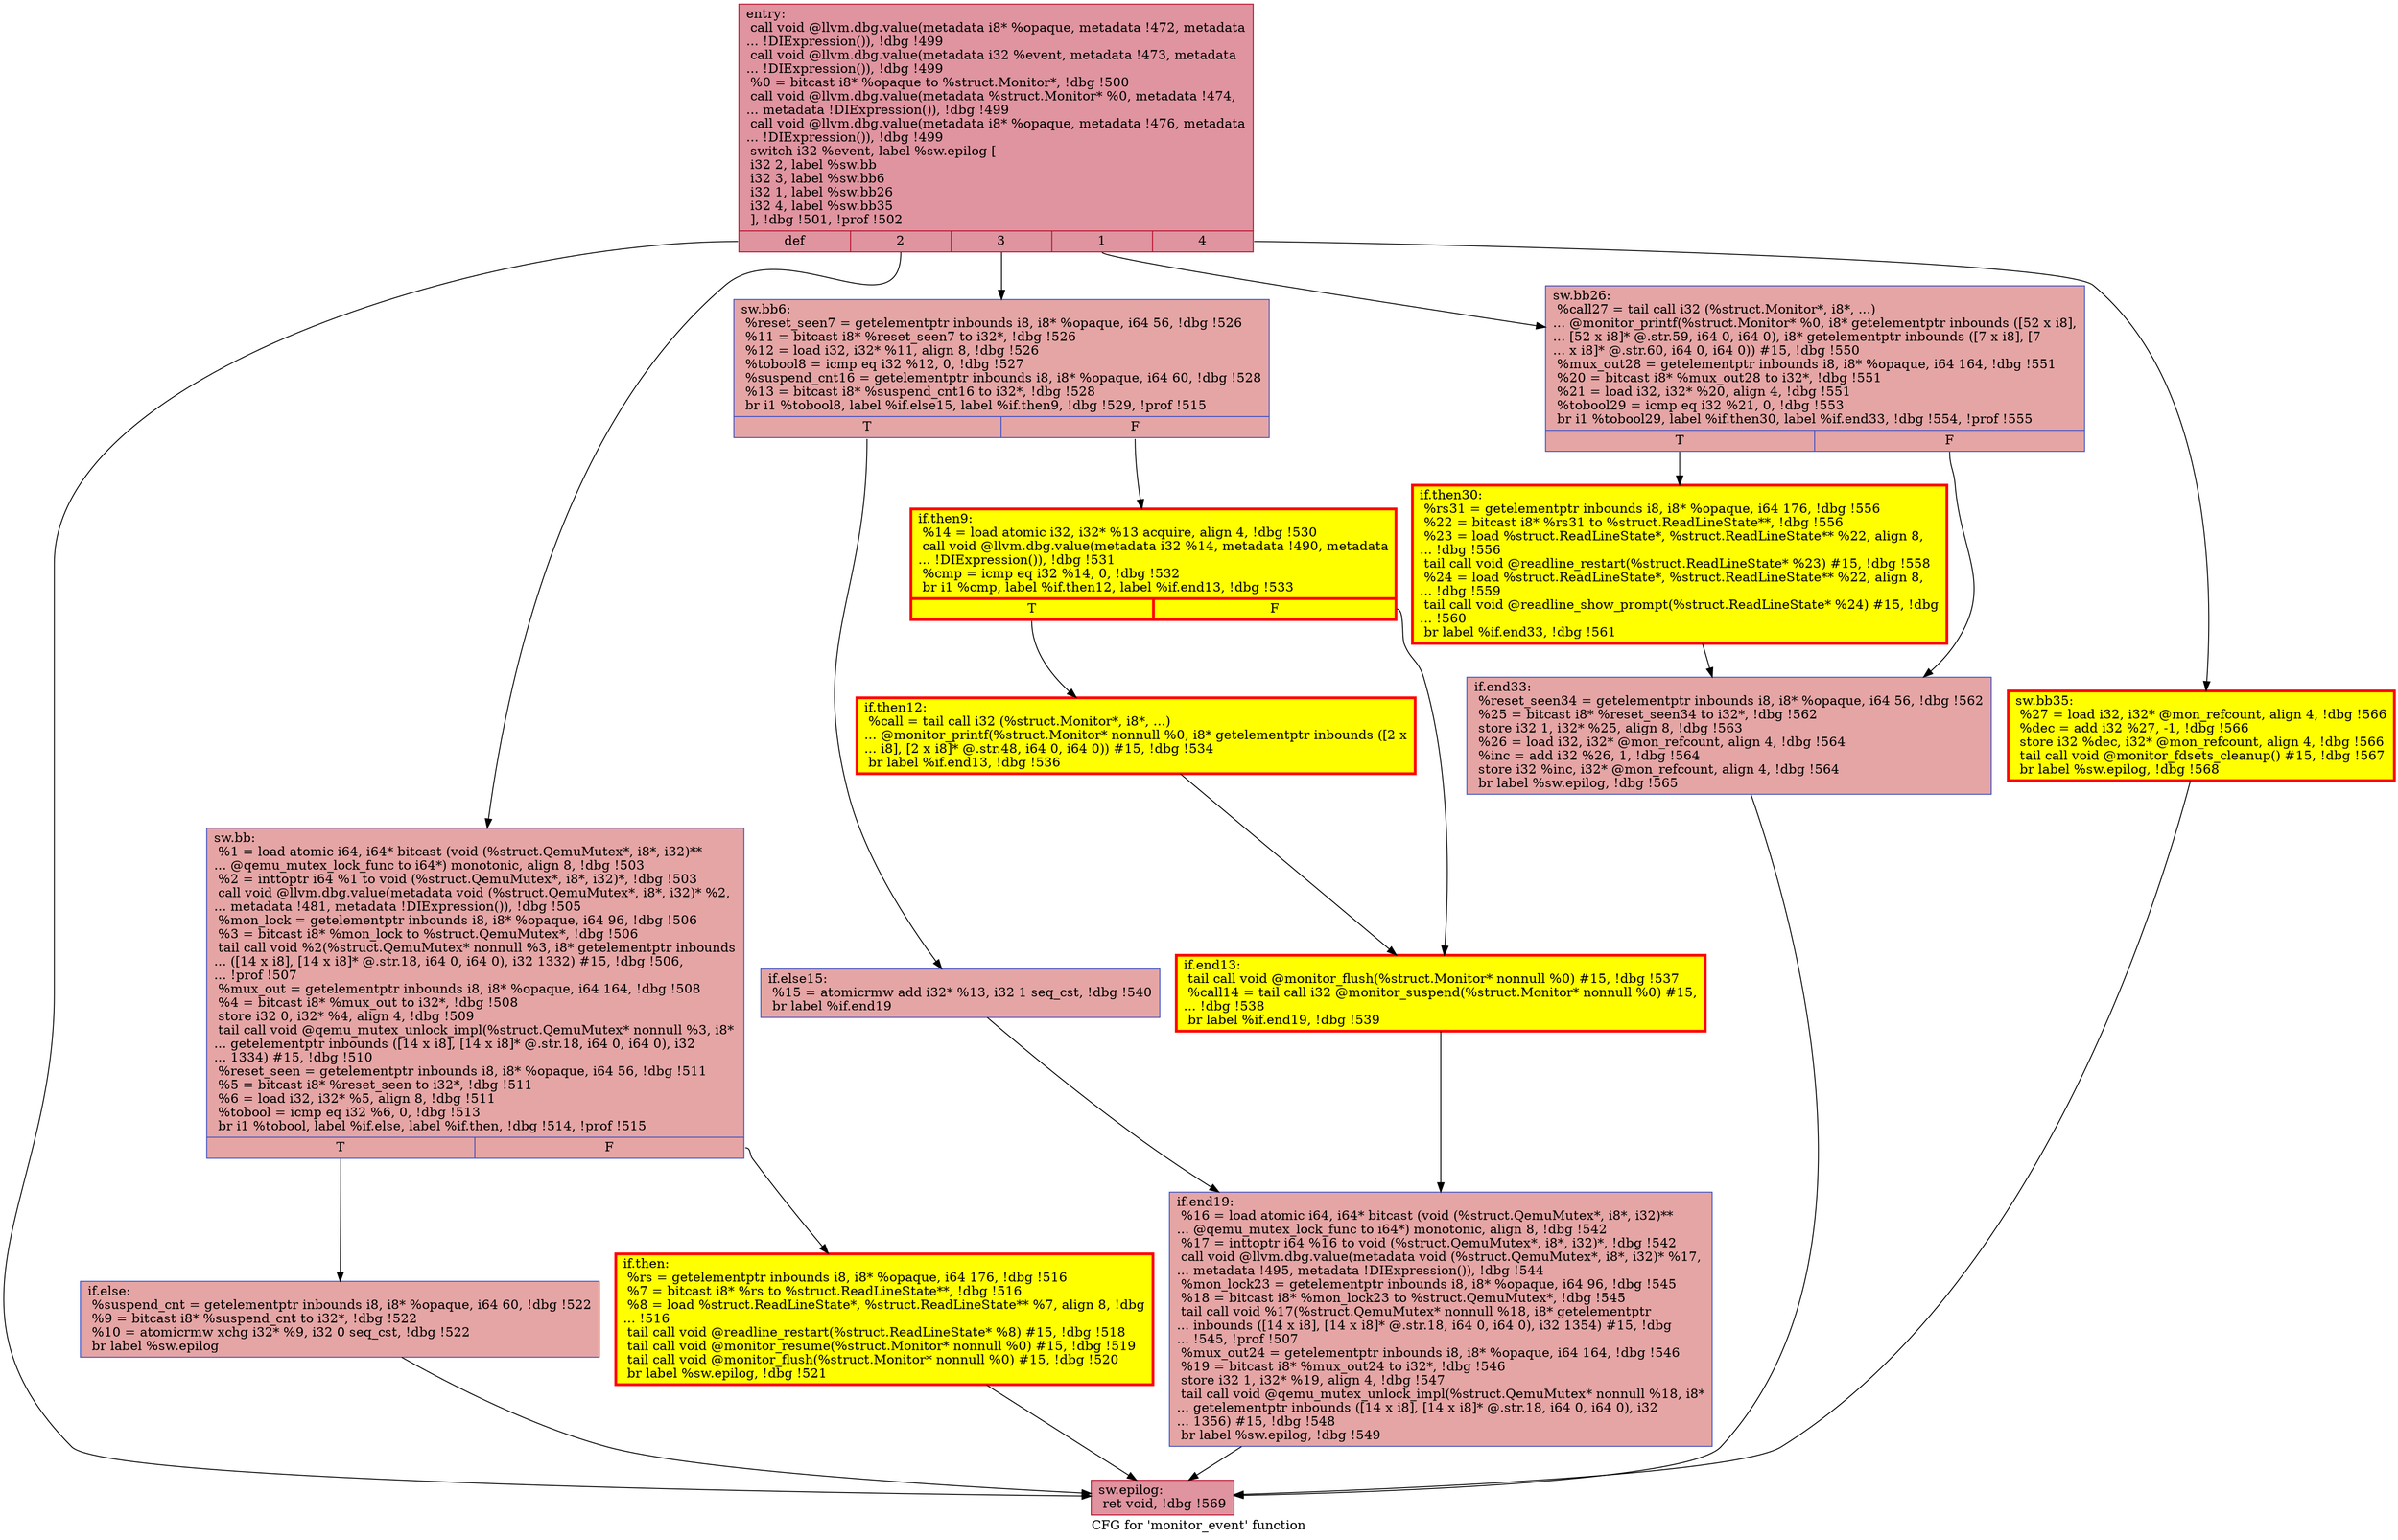 digraph "CFG for 'monitor_event' function" {
	label="CFG for 'monitor_event' function";

	Node0x55b82b401eb0 [shape=record,color="#b70d28ff", style=filled, fillcolor="#b70d2870",label="{entry:\l  call void @llvm.dbg.value(metadata i8* %opaque, metadata !472, metadata\l... !DIExpression()), !dbg !499\l  call void @llvm.dbg.value(metadata i32 %event, metadata !473, metadata\l... !DIExpression()), !dbg !499\l  %0 = bitcast i8* %opaque to %struct.Monitor*, !dbg !500\l  call void @llvm.dbg.value(metadata %struct.Monitor* %0, metadata !474,\l... metadata !DIExpression()), !dbg !499\l  call void @llvm.dbg.value(metadata i8* %opaque, metadata !476, metadata\l... !DIExpression()), !dbg !499\l  switch i32 %event, label %sw.epilog [\l    i32 2, label %sw.bb\l    i32 3, label %sw.bb6\l    i32 1, label %sw.bb26\l    i32 4, label %sw.bb35\l  ], !dbg !501, !prof !502\l|{<s0>def|<s1>2|<s2>3|<s3>1|<s4>4}}"];
	Node0x55b82b401eb0:s0 -> Node0x55b82b40a820;
	Node0x55b82b401eb0:s1 -> Node0x55b82b40ad50;
	Node0x55b82b401eb0:s2 -> Node0x55b82b40e5d0;
	Node0x55b82b401eb0:s3 -> Node0x55b82b411f50;
	Node0x55b82b401eb0:s4 -> Node0x55b82b413720;
	Node0x55b82b40ad50 [shape=record,color="#3d50c3ff", style=filled, fillcolor="#c5333470",label="{sw.bb:                                            \l  %1 = load atomic i64, i64* bitcast (void (%struct.QemuMutex*, i8*, i32)**\l... @qemu_mutex_lock_func to i64*) monotonic, align 8, !dbg !503\l  %2 = inttoptr i64 %1 to void (%struct.QemuMutex*, i8*, i32)*, !dbg !503\l  call void @llvm.dbg.value(metadata void (%struct.QemuMutex*, i8*, i32)* %2,\l... metadata !481, metadata !DIExpression()), !dbg !505\l  %mon_lock = getelementptr inbounds i8, i8* %opaque, i64 96, !dbg !506\l  %3 = bitcast i8* %mon_lock to %struct.QemuMutex*, !dbg !506\l  tail call void %2(%struct.QemuMutex* nonnull %3, i8* getelementptr inbounds\l... ([14 x i8], [14 x i8]* @.str.18, i64 0, i64 0), i32 1332) #15, !dbg !506,\l... !prof !507\l  %mux_out = getelementptr inbounds i8, i8* %opaque, i64 164, !dbg !508\l  %4 = bitcast i8* %mux_out to i32*, !dbg !508\l  store i32 0, i32* %4, align 4, !dbg !509\l  tail call void @qemu_mutex_unlock_impl(%struct.QemuMutex* nonnull %3, i8*\l... getelementptr inbounds ([14 x i8], [14 x i8]* @.str.18, i64 0, i64 0), i32\l... 1334) #15, !dbg !510\l  %reset_seen = getelementptr inbounds i8, i8* %opaque, i64 56, !dbg !511\l  %5 = bitcast i8* %reset_seen to i32*, !dbg !511\l  %6 = load i32, i32* %5, align 8, !dbg !511\l  %tobool = icmp eq i32 %6, 0, !dbg !513\l  br i1 %tobool, label %if.else, label %if.then, !dbg !514, !prof !515\l|{<s0>T|<s1>F}}"];
	Node0x55b82b40ad50:s0 -> Node0x55b82b40c670;
	Node0x55b82b40ad50:s1 -> Node0x55b82b40c9d0;
	Node0x55b82b40c9d0 [shape=record,penwidth=3.0, style="filled", color="red", fillcolor="yellow",label="{if.then:                                          \l  %rs = getelementptr inbounds i8, i8* %opaque, i64 176, !dbg !516\l  %7 = bitcast i8* %rs to %struct.ReadLineState**, !dbg !516\l  %8 = load %struct.ReadLineState*, %struct.ReadLineState** %7, align 8, !dbg\l... !516\l  tail call void @readline_restart(%struct.ReadLineState* %8) #15, !dbg !518\l  tail call void @monitor_resume(%struct.Monitor* nonnull %0) #15, !dbg !519\l  tail call void @monitor_flush(%struct.Monitor* nonnull %0) #15, !dbg !520\l  br label %sw.epilog, !dbg !521\l}"];
	Node0x55b82b40c9d0 -> Node0x55b82b40a820;
	Node0x55b82b40c670 [shape=record,color="#3d50c3ff", style=filled, fillcolor="#c5333470",label="{if.else:                                          \l  %suspend_cnt = getelementptr inbounds i8, i8* %opaque, i64 60, !dbg !522\l  %9 = bitcast i8* %suspend_cnt to i32*, !dbg !522\l  %10 = atomicrmw xchg i32* %9, i32 0 seq_cst, !dbg !522\l  br label %sw.epilog\l}"];
	Node0x55b82b40c670 -> Node0x55b82b40a820;
	Node0x55b82b40e5d0 [shape=record,color="#3d50c3ff", style=filled, fillcolor="#c5333470",label="{sw.bb6:                                           \l  %reset_seen7 = getelementptr inbounds i8, i8* %opaque, i64 56, !dbg !526\l  %11 = bitcast i8* %reset_seen7 to i32*, !dbg !526\l  %12 = load i32, i32* %11, align 8, !dbg !526\l  %tobool8 = icmp eq i32 %12, 0, !dbg !527\l  %suspend_cnt16 = getelementptr inbounds i8, i8* %opaque, i64 60, !dbg !528\l  %13 = bitcast i8* %suspend_cnt16 to i32*, !dbg !528\l  br i1 %tobool8, label %if.else15, label %if.then9, !dbg !529, !prof !515\l|{<s0>T|<s1>F}}"];
	Node0x55b82b40e5d0:s0 -> Node0x55b82b40e780;
	Node0x55b82b40e5d0:s1 -> Node0x55b82b40e6c0;
	Node0x55b82b40e6c0 [shape=record,penwidth=3.0, style="filled", color="red", fillcolor="yellow",label="{if.then9:                                         \l  %14 = load atomic i32, i32* %13 acquire, align 4, !dbg !530\l  call void @llvm.dbg.value(metadata i32 %14, metadata !490, metadata\l... !DIExpression()), !dbg !531\l  %cmp = icmp eq i32 %14, 0, !dbg !532\l  br i1 %cmp, label %if.then12, label %if.end13, !dbg !533\l|{<s0>T|<s1>F}}"];
	Node0x55b82b40e6c0:s0 -> Node0x55b82b40ed40;
	Node0x55b82b40e6c0:s1 -> Node0x55b82b40ed90;
	Node0x55b82b40ed40 [shape=record,penwidth=3.0, style="filled", color="red", fillcolor="yellow",label="{if.then12:                                        \l  %call = tail call i32 (%struct.Monitor*, i8*, ...)\l... @monitor_printf(%struct.Monitor* nonnull %0, i8* getelementptr inbounds ([2 x\l... i8], [2 x i8]* @.str.48, i64 0, i64 0)) #15, !dbg !534\l  br label %if.end13, !dbg !536\l}"];
	Node0x55b82b40ed40 -> Node0x55b82b40ed90;
	Node0x55b82b40ed90 [shape=record,penwidth=3.0, style="filled", color="red", fillcolor="yellow",label="{if.end13:                                         \l  tail call void @monitor_flush(%struct.Monitor* nonnull %0) #15, !dbg !537\l  %call14 = tail call i32 @monitor_suspend(%struct.Monitor* nonnull %0) #15,\l... !dbg !538\l  br label %if.end19, !dbg !539\l}"];
	Node0x55b82b40ed90 -> Node0x55b82b40e710;
	Node0x55b82b40e780 [shape=record,color="#3d50c3ff", style=filled, fillcolor="#c5333470",label="{if.else15:                                        \l  %15 = atomicrmw add i32* %13, i32 1 seq_cst, !dbg !540\l  br label %if.end19\l}"];
	Node0x55b82b40e780 -> Node0x55b82b40e710;
	Node0x55b82b40e710 [shape=record,color="#3d50c3ff", style=filled, fillcolor="#c5333470",label="{if.end19:                                         \l  %16 = load atomic i64, i64* bitcast (void (%struct.QemuMutex*, i8*, i32)**\l... @qemu_mutex_lock_func to i64*) monotonic, align 8, !dbg !542\l  %17 = inttoptr i64 %16 to void (%struct.QemuMutex*, i8*, i32)*, !dbg !542\l  call void @llvm.dbg.value(metadata void (%struct.QemuMutex*, i8*, i32)* %17,\l... metadata !495, metadata !DIExpression()), !dbg !544\l  %mon_lock23 = getelementptr inbounds i8, i8* %opaque, i64 96, !dbg !545\l  %18 = bitcast i8* %mon_lock23 to %struct.QemuMutex*, !dbg !545\l  tail call void %17(%struct.QemuMutex* nonnull %18, i8* getelementptr\l... inbounds ([14 x i8], [14 x i8]* @.str.18, i64 0, i64 0), i32 1354) #15, !dbg\l... !545, !prof !507\l  %mux_out24 = getelementptr inbounds i8, i8* %opaque, i64 164, !dbg !546\l  %19 = bitcast i8* %mux_out24 to i32*, !dbg !546\l  store i32 1, i32* %19, align 4, !dbg !547\l  tail call void @qemu_mutex_unlock_impl(%struct.QemuMutex* nonnull %18, i8*\l... getelementptr inbounds ([14 x i8], [14 x i8]* @.str.18, i64 0, i64 0), i32\l... 1356) #15, !dbg !548\l  br label %sw.epilog, !dbg !549\l}"];
	Node0x55b82b40e710 -> Node0x55b82b40a820;
	Node0x55b82b411f50 [shape=record,color="#3d50c3ff", style=filled, fillcolor="#c5333470",label="{sw.bb26:                                          \l  %call27 = tail call i32 (%struct.Monitor*, i8*, ...)\l... @monitor_printf(%struct.Monitor* %0, i8* getelementptr inbounds ([52 x i8],\l... [52 x i8]* @.str.59, i64 0, i64 0), i8* getelementptr inbounds ([7 x i8], [7\l... x i8]* @.str.60, i64 0, i64 0)) #15, !dbg !550\l  %mux_out28 = getelementptr inbounds i8, i8* %opaque, i64 164, !dbg !551\l  %20 = bitcast i8* %mux_out28 to i32*, !dbg !551\l  %21 = load i32, i32* %20, align 4, !dbg !551\l  %tobool29 = icmp eq i32 %21, 0, !dbg !553\l  br i1 %tobool29, label %if.then30, label %if.end33, !dbg !554, !prof !555\l|{<s0>T|<s1>F}}"];
	Node0x55b82b411f50:s0 -> Node0x55b82b412520;
	Node0x55b82b411f50:s1 -> Node0x55b82b412590;
	Node0x55b82b412520 [shape=record,penwidth=3.0, style="filled", color="red", fillcolor="yellow",label="{if.then30:                                        \l  %rs31 = getelementptr inbounds i8, i8* %opaque, i64 176, !dbg !556\l  %22 = bitcast i8* %rs31 to %struct.ReadLineState**, !dbg !556\l  %23 = load %struct.ReadLineState*, %struct.ReadLineState** %22, align 8,\l... !dbg !556\l  tail call void @readline_restart(%struct.ReadLineState* %23) #15, !dbg !558\l  %24 = load %struct.ReadLineState*, %struct.ReadLineState** %22, align 8,\l... !dbg !559\l  tail call void @readline_show_prompt(%struct.ReadLineState* %24) #15, !dbg\l... !560\l  br label %if.end33, !dbg !561\l}"];
	Node0x55b82b412520 -> Node0x55b82b412590;
	Node0x55b82b412590 [shape=record,color="#3d50c3ff", style=filled, fillcolor="#c5333470",label="{if.end33:                                         \l  %reset_seen34 = getelementptr inbounds i8, i8* %opaque, i64 56, !dbg !562\l  %25 = bitcast i8* %reset_seen34 to i32*, !dbg !562\l  store i32 1, i32* %25, align 8, !dbg !563\l  %26 = load i32, i32* @mon_refcount, align 4, !dbg !564\l  %inc = add i32 %26, 1, !dbg !564\l  store i32 %inc, i32* @mon_refcount, align 4, !dbg !564\l  br label %sw.epilog, !dbg !565\l}"];
	Node0x55b82b412590 -> Node0x55b82b40a820;
	Node0x55b82b413720 [shape=record,penwidth=3.0, style="filled", color="red", fillcolor="yellow",label="{sw.bb35:                                          \l  %27 = load i32, i32* @mon_refcount, align 4, !dbg !566\l  %dec = add i32 %27, -1, !dbg !566\l  store i32 %dec, i32* @mon_refcount, align 4, !dbg !566\l  tail call void @monitor_fdsets_cleanup() #15, !dbg !567\l  br label %sw.epilog, !dbg !568\l}"];
	Node0x55b82b413720 -> Node0x55b82b40a820;
	Node0x55b82b40a820 [shape=record,color="#b70d28ff", style=filled, fillcolor="#b70d2870",label="{sw.epilog:                                        \l  ret void, !dbg !569\l}"];
}

